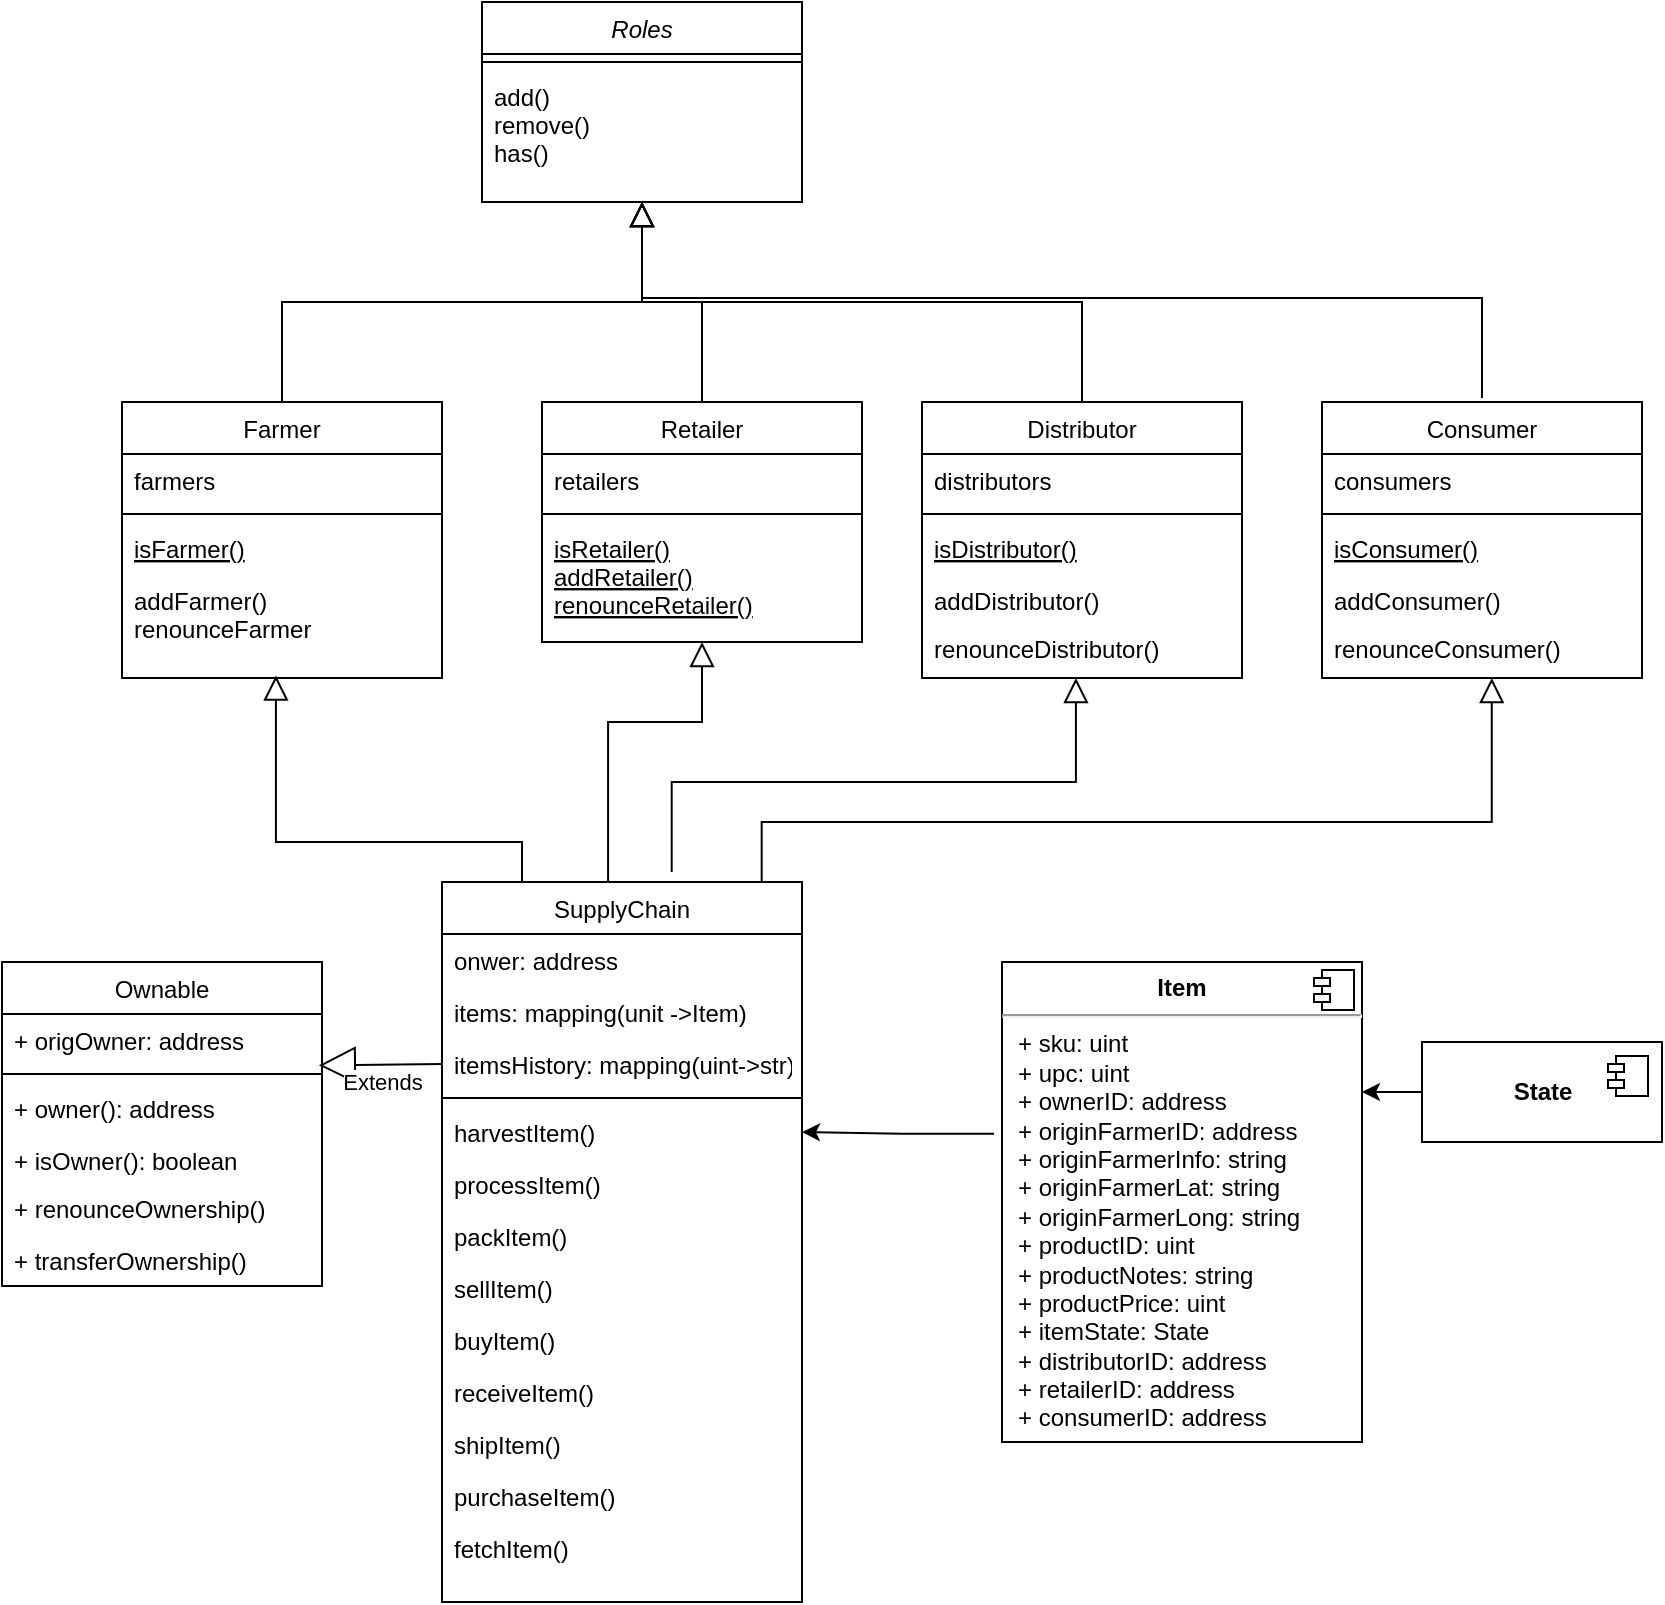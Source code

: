 <mxfile version="14.6.13" type="device"><diagram id="C5RBs43oDa-KdzZeNtuy" name="Class Diagram"><mxGraphModel dx="1915" dy="688" grid="1" gridSize="10" guides="1" tooltips="1" connect="1" arrows="1" fold="1" page="1" pageScale="1" pageWidth="827" pageHeight="1169" math="0" shadow="0"><root><mxCell id="WIyWlLk6GJQsqaUBKTNV-0"/><mxCell id="WIyWlLk6GJQsqaUBKTNV-1" parent="WIyWlLk6GJQsqaUBKTNV-0"/><mxCell id="zkfFHV4jXpPFQw0GAbJ--0" value="Roles" style="swimlane;fontStyle=2;align=center;verticalAlign=top;childLayout=stackLayout;horizontal=1;startSize=26;horizontalStack=0;resizeParent=1;resizeLast=0;collapsible=1;marginBottom=0;rounded=0;shadow=0;strokeWidth=1;" parent="WIyWlLk6GJQsqaUBKTNV-1" vertex="1"><mxGeometry x="220" y="70" width="160" height="100" as="geometry"><mxRectangle x="230" y="140" width="160" height="26" as="alternateBounds"/></mxGeometry></mxCell><mxCell id="zkfFHV4jXpPFQw0GAbJ--4" value="" style="line;html=1;strokeWidth=1;align=left;verticalAlign=middle;spacingTop=-1;spacingLeft=3;spacingRight=3;rotatable=0;labelPosition=right;points=[];portConstraint=eastwest;" parent="zkfFHV4jXpPFQw0GAbJ--0" vertex="1"><mxGeometry y="26" width="160" height="8" as="geometry"/></mxCell><mxCell id="zkfFHV4jXpPFQw0GAbJ--5" value="add()&#10;remove()&#10;has()" style="text;align=left;verticalAlign=top;spacingLeft=4;spacingRight=4;overflow=hidden;rotatable=0;points=[[0,0.5],[1,0.5]];portConstraint=eastwest;" parent="zkfFHV4jXpPFQw0GAbJ--0" vertex="1"><mxGeometry y="34" width="160" height="66" as="geometry"/></mxCell><mxCell id="zkfFHV4jXpPFQw0GAbJ--6" value="Farmer" style="swimlane;fontStyle=0;align=center;verticalAlign=top;childLayout=stackLayout;horizontal=1;startSize=26;horizontalStack=0;resizeParent=1;resizeLast=0;collapsible=1;marginBottom=0;rounded=0;shadow=0;strokeWidth=1;" parent="WIyWlLk6GJQsqaUBKTNV-1" vertex="1"><mxGeometry x="40" y="270" width="160" height="138" as="geometry"><mxRectangle x="130" y="380" width="160" height="26" as="alternateBounds"/></mxGeometry></mxCell><mxCell id="zkfFHV4jXpPFQw0GAbJ--7" value="farmers" style="text;align=left;verticalAlign=top;spacingLeft=4;spacingRight=4;overflow=hidden;rotatable=0;points=[[0,0.5],[1,0.5]];portConstraint=eastwest;" parent="zkfFHV4jXpPFQw0GAbJ--6" vertex="1"><mxGeometry y="26" width="160" height="26" as="geometry"/></mxCell><mxCell id="zkfFHV4jXpPFQw0GAbJ--9" value="" style="line;html=1;strokeWidth=1;align=left;verticalAlign=middle;spacingTop=-1;spacingLeft=3;spacingRight=3;rotatable=0;labelPosition=right;points=[];portConstraint=eastwest;" parent="zkfFHV4jXpPFQw0GAbJ--6" vertex="1"><mxGeometry y="52" width="160" height="8" as="geometry"/></mxCell><mxCell id="zkfFHV4jXpPFQw0GAbJ--10" value="isFarmer()&#10;" style="text;align=left;verticalAlign=top;spacingLeft=4;spacingRight=4;overflow=hidden;rotatable=0;points=[[0,0.5],[1,0.5]];portConstraint=eastwest;fontStyle=4" parent="zkfFHV4jXpPFQw0GAbJ--6" vertex="1"><mxGeometry y="60" width="160" height="26" as="geometry"/></mxCell><mxCell id="zkfFHV4jXpPFQw0GAbJ--11" value="addFarmer()&#10;renounceFarmer" style="text;align=left;verticalAlign=top;spacingLeft=4;spacingRight=4;overflow=hidden;rotatable=0;points=[[0,0.5],[1,0.5]];portConstraint=eastwest;" parent="zkfFHV4jXpPFQw0GAbJ--6" vertex="1"><mxGeometry y="86" width="160" height="44" as="geometry"/></mxCell><mxCell id="zkfFHV4jXpPFQw0GAbJ--12" value="" style="endArrow=block;endSize=10;endFill=0;shadow=0;strokeWidth=1;rounded=0;edgeStyle=elbowEdgeStyle;elbow=vertical;" parent="WIyWlLk6GJQsqaUBKTNV-1" source="zkfFHV4jXpPFQw0GAbJ--6" target="zkfFHV4jXpPFQw0GAbJ--0" edge="1"><mxGeometry width="160" relative="1" as="geometry"><mxPoint x="200" y="113" as="sourcePoint"/><mxPoint x="200" y="113" as="targetPoint"/></mxGeometry></mxCell><mxCell id="zkfFHV4jXpPFQw0GAbJ--13" value="Retailer" style="swimlane;fontStyle=0;align=center;verticalAlign=top;childLayout=stackLayout;horizontal=1;startSize=26;horizontalStack=0;resizeParent=1;resizeLast=0;collapsible=1;marginBottom=0;rounded=0;shadow=0;strokeWidth=1;" parent="WIyWlLk6GJQsqaUBKTNV-1" vertex="1"><mxGeometry x="250" y="270" width="160" height="120" as="geometry"><mxRectangle x="340" y="380" width="170" height="26" as="alternateBounds"/></mxGeometry></mxCell><mxCell id="zkfFHV4jXpPFQw0GAbJ--14" value="retailers" style="text;align=left;verticalAlign=top;spacingLeft=4;spacingRight=4;overflow=hidden;rotatable=0;points=[[0,0.5],[1,0.5]];portConstraint=eastwest;" parent="zkfFHV4jXpPFQw0GAbJ--13" vertex="1"><mxGeometry y="26" width="160" height="26" as="geometry"/></mxCell><mxCell id="zkfFHV4jXpPFQw0GAbJ--15" value="" style="line;html=1;strokeWidth=1;align=left;verticalAlign=middle;spacingTop=-1;spacingLeft=3;spacingRight=3;rotatable=0;labelPosition=right;points=[];portConstraint=eastwest;" parent="zkfFHV4jXpPFQw0GAbJ--13" vertex="1"><mxGeometry y="52" width="160" height="8" as="geometry"/></mxCell><mxCell id="txvYfk18kCgA9yhWplWt-0" value="isRetailer()&#10;addRetailer()&#10;renounceRetailer()" style="text;align=left;verticalAlign=top;spacingLeft=4;spacingRight=4;overflow=hidden;rotatable=0;points=[[0,0.5],[1,0.5]];portConstraint=eastwest;fontStyle=4" parent="zkfFHV4jXpPFQw0GAbJ--13" vertex="1"><mxGeometry y="60" width="160" height="50" as="geometry"/></mxCell><mxCell id="zkfFHV4jXpPFQw0GAbJ--16" value="" style="endArrow=block;endSize=10;endFill=0;shadow=0;strokeWidth=1;rounded=0;edgeStyle=elbowEdgeStyle;elbow=vertical;" parent="WIyWlLk6GJQsqaUBKTNV-1" source="zkfFHV4jXpPFQw0GAbJ--13" target="zkfFHV4jXpPFQw0GAbJ--0" edge="1"><mxGeometry width="160" relative="1" as="geometry"><mxPoint x="210" y="283" as="sourcePoint"/><mxPoint x="310" y="181" as="targetPoint"/></mxGeometry></mxCell><mxCell id="zkfFHV4jXpPFQw0GAbJ--17" value="SupplyChain" style="swimlane;fontStyle=0;align=center;verticalAlign=top;childLayout=stackLayout;horizontal=1;startSize=26;horizontalStack=0;resizeParent=1;resizeLast=0;collapsible=1;marginBottom=0;rounded=0;shadow=0;strokeWidth=1;" parent="WIyWlLk6GJQsqaUBKTNV-1" vertex="1"><mxGeometry x="200" y="510" width="180" height="360" as="geometry"><mxRectangle x="550" y="140" width="160" height="26" as="alternateBounds"/></mxGeometry></mxCell><mxCell id="zkfFHV4jXpPFQw0GAbJ--18" value="onwer: address" style="text;align=left;verticalAlign=top;spacingLeft=4;spacingRight=4;overflow=hidden;rotatable=0;points=[[0,0.5],[1,0.5]];portConstraint=eastwest;" parent="zkfFHV4jXpPFQw0GAbJ--17" vertex="1"><mxGeometry y="26" width="180" height="26" as="geometry"/></mxCell><mxCell id="zkfFHV4jXpPFQw0GAbJ--19" value="items: mapping(unit -&gt;Item)" style="text;align=left;verticalAlign=top;spacingLeft=4;spacingRight=4;overflow=hidden;rotatable=0;points=[[0,0.5],[1,0.5]];portConstraint=eastwest;rounded=0;shadow=0;html=0;" parent="zkfFHV4jXpPFQw0GAbJ--17" vertex="1"><mxGeometry y="52" width="180" height="26" as="geometry"/></mxCell><mxCell id="zkfFHV4jXpPFQw0GAbJ--20" value="itemsHistory: mapping(uint-&gt;str)&#10;" style="text;align=left;verticalAlign=top;spacingLeft=4;spacingRight=4;overflow=hidden;rotatable=0;points=[[0,0.5],[1,0.5]];portConstraint=eastwest;rounded=0;shadow=0;html=0;" parent="zkfFHV4jXpPFQw0GAbJ--17" vertex="1"><mxGeometry y="78" width="180" height="26" as="geometry"/></mxCell><mxCell id="zkfFHV4jXpPFQw0GAbJ--23" value="" style="line;html=1;strokeWidth=1;align=left;verticalAlign=middle;spacingTop=-1;spacingLeft=3;spacingRight=3;rotatable=0;labelPosition=right;points=[];portConstraint=eastwest;" parent="zkfFHV4jXpPFQw0GAbJ--17" vertex="1"><mxGeometry y="104" width="180" height="8" as="geometry"/></mxCell><mxCell id="zkfFHV4jXpPFQw0GAbJ--24" value="harvestItem()" style="text;align=left;verticalAlign=top;spacingLeft=4;spacingRight=4;overflow=hidden;rotatable=0;points=[[0,0.5],[1,0.5]];portConstraint=eastwest;" parent="zkfFHV4jXpPFQw0GAbJ--17" vertex="1"><mxGeometry y="112" width="180" height="26" as="geometry"/></mxCell><mxCell id="zkfFHV4jXpPFQw0GAbJ--25" value="processItem()&#10;" style="text;align=left;verticalAlign=top;spacingLeft=4;spacingRight=4;overflow=hidden;rotatable=0;points=[[0,0.5],[1,0.5]];portConstraint=eastwest;" parent="zkfFHV4jXpPFQw0GAbJ--17" vertex="1"><mxGeometry y="138" width="180" height="26" as="geometry"/></mxCell><mxCell id="txvYfk18kCgA9yhWplWt-4" value="packItem()" style="text;align=left;verticalAlign=top;spacingLeft=4;spacingRight=4;overflow=hidden;rotatable=0;points=[[0,0.5],[1,0.5]];portConstraint=eastwest;" parent="zkfFHV4jXpPFQw0GAbJ--17" vertex="1"><mxGeometry y="164" width="180" height="26" as="geometry"/></mxCell><mxCell id="txvYfk18kCgA9yhWplWt-6" value="sellItem()" style="text;align=left;verticalAlign=top;spacingLeft=4;spacingRight=4;overflow=hidden;rotatable=0;points=[[0,0.5],[1,0.5]];portConstraint=eastwest;" parent="zkfFHV4jXpPFQw0GAbJ--17" vertex="1"><mxGeometry y="190" width="180" height="26" as="geometry"/></mxCell><mxCell id="txvYfk18kCgA9yhWplWt-3" value="buyItem()" style="text;align=left;verticalAlign=top;spacingLeft=4;spacingRight=4;overflow=hidden;rotatable=0;points=[[0,0.5],[1,0.5]];portConstraint=eastwest;" parent="zkfFHV4jXpPFQw0GAbJ--17" vertex="1"><mxGeometry y="216" width="180" height="26" as="geometry"/></mxCell><mxCell id="txvYfk18kCgA9yhWplWt-9" value="receiveItem()" style="text;align=left;verticalAlign=top;spacingLeft=4;spacingRight=4;overflow=hidden;rotatable=0;points=[[0,0.5],[1,0.5]];portConstraint=eastwest;" parent="zkfFHV4jXpPFQw0GAbJ--17" vertex="1"><mxGeometry y="242" width="180" height="26" as="geometry"/></mxCell><mxCell id="txvYfk18kCgA9yhWplWt-7" value="shipItem()" style="text;align=left;verticalAlign=top;spacingLeft=4;spacingRight=4;overflow=hidden;rotatable=0;points=[[0,0.5],[1,0.5]];portConstraint=eastwest;" parent="zkfFHV4jXpPFQw0GAbJ--17" vertex="1"><mxGeometry y="268" width="180" height="26" as="geometry"/></mxCell><mxCell id="txvYfk18kCgA9yhWplWt-10" value="purchaseItem()" style="text;align=left;verticalAlign=top;spacingLeft=4;spacingRight=4;overflow=hidden;rotatable=0;points=[[0,0.5],[1,0.5]];portConstraint=eastwest;" parent="zkfFHV4jXpPFQw0GAbJ--17" vertex="1"><mxGeometry y="294" width="180" height="26" as="geometry"/></mxCell><mxCell id="FZE4uS7M1OhWWH8o7rZO-0" value="Distributor" style="swimlane;fontStyle=0;align=center;verticalAlign=top;childLayout=stackLayout;horizontal=1;startSize=26;horizontalStack=0;resizeParent=1;resizeLast=0;collapsible=1;marginBottom=0;rounded=0;shadow=0;strokeWidth=1;" parent="WIyWlLk6GJQsqaUBKTNV-1" vertex="1"><mxGeometry x="440" y="270" width="160" height="138" as="geometry"><mxRectangle x="130" y="380" width="160" height="26" as="alternateBounds"/></mxGeometry></mxCell><mxCell id="FZE4uS7M1OhWWH8o7rZO-1" value="distributors" style="text;align=left;verticalAlign=top;spacingLeft=4;spacingRight=4;overflow=hidden;rotatable=0;points=[[0,0.5],[1,0.5]];portConstraint=eastwest;" parent="FZE4uS7M1OhWWH8o7rZO-0" vertex="1"><mxGeometry y="26" width="160" height="26" as="geometry"/></mxCell><mxCell id="FZE4uS7M1OhWWH8o7rZO-3" value="" style="line;html=1;strokeWidth=1;align=left;verticalAlign=middle;spacingTop=-1;spacingLeft=3;spacingRight=3;rotatable=0;labelPosition=right;points=[];portConstraint=eastwest;" parent="FZE4uS7M1OhWWH8o7rZO-0" vertex="1"><mxGeometry y="52" width="160" height="8" as="geometry"/></mxCell><mxCell id="FZE4uS7M1OhWWH8o7rZO-4" value="isDistributor()" style="text;align=left;verticalAlign=top;spacingLeft=4;spacingRight=4;overflow=hidden;rotatable=0;points=[[0,0.5],[1,0.5]];portConstraint=eastwest;fontStyle=4" parent="FZE4uS7M1OhWWH8o7rZO-0" vertex="1"><mxGeometry y="60" width="160" height="26" as="geometry"/></mxCell><mxCell id="FZE4uS7M1OhWWH8o7rZO-5" value="addDistributor()" style="text;align=left;verticalAlign=top;spacingLeft=4;spacingRight=4;overflow=hidden;rotatable=0;points=[[0,0.5],[1,0.5]];portConstraint=eastwest;" parent="FZE4uS7M1OhWWH8o7rZO-0" vertex="1"><mxGeometry y="86" width="160" height="26" as="geometry"/></mxCell><mxCell id="FZE4uS7M1OhWWH8o7rZO-7" value="" style="endArrow=block;endSize=10;endFill=0;shadow=0;strokeWidth=1;rounded=0;edgeStyle=elbowEdgeStyle;elbow=vertical;exitX=0.5;exitY=0;exitDx=0;exitDy=0;" parent="WIyWlLk6GJQsqaUBKTNV-1" source="FZE4uS7M1OhWWH8o7rZO-0" edge="1"><mxGeometry width="160" relative="1" as="geometry"><mxPoint x="600" y="262" as="sourcePoint"/><mxPoint x="300" y="170" as="targetPoint"/><Array as="points"><mxPoint x="450" y="220"/></Array></mxGeometry></mxCell><mxCell id="FZE4uS7M1OhWWH8o7rZO-8" value="Consumer" style="swimlane;fontStyle=0;align=center;verticalAlign=top;childLayout=stackLayout;horizontal=1;startSize=26;horizontalStack=0;resizeParent=1;resizeLast=0;collapsible=1;marginBottom=0;rounded=0;shadow=0;strokeWidth=1;" parent="WIyWlLk6GJQsqaUBKTNV-1" vertex="1"><mxGeometry x="640" y="270" width="160" height="138" as="geometry"><mxRectangle x="130" y="380" width="160" height="26" as="alternateBounds"/></mxGeometry></mxCell><mxCell id="FZE4uS7M1OhWWH8o7rZO-9" value="consumers" style="text;align=left;verticalAlign=top;spacingLeft=4;spacingRight=4;overflow=hidden;rotatable=0;points=[[0,0.5],[1,0.5]];portConstraint=eastwest;" parent="FZE4uS7M1OhWWH8o7rZO-8" vertex="1"><mxGeometry y="26" width="160" height="26" as="geometry"/></mxCell><mxCell id="FZE4uS7M1OhWWH8o7rZO-11" value="" style="line;html=1;strokeWidth=1;align=left;verticalAlign=middle;spacingTop=-1;spacingLeft=3;spacingRight=3;rotatable=0;labelPosition=right;points=[];portConstraint=eastwest;" parent="FZE4uS7M1OhWWH8o7rZO-8" vertex="1"><mxGeometry y="52" width="160" height="8" as="geometry"/></mxCell><mxCell id="FZE4uS7M1OhWWH8o7rZO-12" value="isConsumer()" style="text;align=left;verticalAlign=top;spacingLeft=4;spacingRight=4;overflow=hidden;rotatable=0;points=[[0,0.5],[1,0.5]];portConstraint=eastwest;fontStyle=4" parent="FZE4uS7M1OhWWH8o7rZO-8" vertex="1"><mxGeometry y="60" width="160" height="26" as="geometry"/></mxCell><mxCell id="FZE4uS7M1OhWWH8o7rZO-13" value="addConsumer()" style="text;align=left;verticalAlign=top;spacingLeft=4;spacingRight=4;overflow=hidden;rotatable=0;points=[[0,0.5],[1,0.5]];portConstraint=eastwest;" parent="FZE4uS7M1OhWWH8o7rZO-8" vertex="1"><mxGeometry y="86" width="160" height="26" as="geometry"/></mxCell><mxCell id="FZE4uS7M1OhWWH8o7rZO-14" value="" style="endArrow=block;endSize=10;endFill=0;shadow=0;strokeWidth=1;rounded=0;edgeStyle=elbowEdgeStyle;elbow=vertical;exitX=0.5;exitY=0;exitDx=0;exitDy=0;" parent="WIyWlLk6GJQsqaUBKTNV-1" edge="1"><mxGeometry width="160" relative="1" as="geometry"><mxPoint x="720" y="268" as="sourcePoint"/><mxPoint x="300" y="170" as="targetPoint"/><Array as="points"><mxPoint x="650" y="218"/></Array></mxGeometry></mxCell><mxCell id="FZE4uS7M1OhWWH8o7rZO-15" value="" style="endArrow=block;endSize=10;endFill=0;shadow=0;strokeWidth=1;rounded=0;edgeStyle=elbowEdgeStyle;elbow=vertical;entryX=0.481;entryY=1.154;entryDx=0;entryDy=0;entryPerimeter=0;" parent="WIyWlLk6GJQsqaUBKTNV-1" target="zkfFHV4jXpPFQw0GAbJ--11" edge="1"><mxGeometry width="160" relative="1" as="geometry"><mxPoint x="240" y="510" as="sourcePoint"/><mxPoint x="210" y="408" as="targetPoint"/><Array as="points"><mxPoint x="180" y="490"/></Array></mxGeometry></mxCell><mxCell id="FZE4uS7M1OhWWH8o7rZO-16" value="" style="endArrow=block;endSize=10;endFill=0;shadow=0;strokeWidth=1;rounded=0;edgeStyle=elbowEdgeStyle;elbow=vertical;entryX=0.5;entryY=1;entryDx=0;entryDy=0;" parent="WIyWlLk6GJQsqaUBKTNV-1" target="zkfFHV4jXpPFQw0GAbJ--13" edge="1"><mxGeometry width="160" relative="1" as="geometry"><mxPoint x="283.04" y="510" as="sourcePoint"/><mxPoint x="160.0" y="412.004" as="targetPoint"/><Array as="points"><mxPoint x="310" y="430"/></Array></mxGeometry></mxCell><mxCell id="FZE4uS7M1OhWWH8o7rZO-17" value="" style="endArrow=block;endSize=10;endFill=0;shadow=0;strokeWidth=1;rounded=0;edgeStyle=elbowEdgeStyle;elbow=vertical;entryX=0.5;entryY=1;entryDx=0;entryDy=0;exitX=0.638;exitY=-0.014;exitDx=0;exitDy=0;exitPerimeter=0;" parent="WIyWlLk6GJQsqaUBKTNV-1" source="zkfFHV4jXpPFQw0GAbJ--17" edge="1"><mxGeometry width="160" relative="1" as="geometry"><mxPoint x="340" y="498" as="sourcePoint"/><mxPoint x="516.96" y="408" as="targetPoint"/><Array as="points"><mxPoint x="420" y="460"/></Array></mxGeometry></mxCell><mxCell id="FZE4uS7M1OhWWH8o7rZO-18" value="" style="endArrow=block;endSize=10;endFill=0;shadow=0;strokeWidth=1;rounded=0;edgeStyle=elbowEdgeStyle;elbow=vertical;entryX=0.5;entryY=1;entryDx=0;entryDy=0;exitX=0.888;exitY=0;exitDx=0;exitDy=0;exitPerimeter=0;" parent="WIyWlLk6GJQsqaUBKTNV-1" source="zkfFHV4jXpPFQw0GAbJ--17" edge="1"><mxGeometry width="160" relative="1" as="geometry"><mxPoint x="530.0" y="506.976" as="sourcePoint"/><mxPoint x="724.88" y="408" as="targetPoint"/><Array as="points"><mxPoint x="540" y="480"/></Array></mxGeometry></mxCell><mxCell id="txvYfk18kCgA9yhWplWt-1" value="renounceDistributor()" style="text;align=left;verticalAlign=top;spacingLeft=4;spacingRight=4;overflow=hidden;rotatable=0;points=[[0,0.5],[1,0.5]];portConstraint=eastwest;" parent="WIyWlLk6GJQsqaUBKTNV-1" vertex="1"><mxGeometry x="440" y="380" width="160" height="26" as="geometry"/></mxCell><mxCell id="txvYfk18kCgA9yhWplWt-2" value="renounceConsumer()" style="text;align=left;verticalAlign=top;spacingLeft=4;spacingRight=4;overflow=hidden;rotatable=0;points=[[0,0.5],[1,0.5]];portConstraint=eastwest;" parent="WIyWlLk6GJQsqaUBKTNV-1" vertex="1"><mxGeometry x="640" y="380" width="160" height="26" as="geometry"/></mxCell><mxCell id="txvYfk18kCgA9yhWplWt-8" value="fetchItem()" style="text;align=left;verticalAlign=top;spacingLeft=4;spacingRight=4;overflow=hidden;rotatable=0;points=[[0,0.5],[1,0.5]];portConstraint=eastwest;" parent="WIyWlLk6GJQsqaUBKTNV-1" vertex="1"><mxGeometry x="200" y="830" width="160" height="20" as="geometry"/></mxCell><mxCell id="txvYfk18kCgA9yhWplWt-13" style="edgeStyle=orthogonalEdgeStyle;rounded=0;orthogonalLoop=1;jettySize=auto;html=1;entryX=1;entryY=0.5;entryDx=0;entryDy=0;exitX=-0.022;exitY=0.358;exitDx=0;exitDy=0;exitPerimeter=0;" parent="WIyWlLk6GJQsqaUBKTNV-1" source="txvYfk18kCgA9yhWplWt-14" target="zkfFHV4jXpPFQw0GAbJ--24" edge="1"><mxGeometry relative="1" as="geometry"><mxPoint x="500" y="625" as="sourcePoint"/></mxGeometry></mxCell><mxCell id="txvYfk18kCgA9yhWplWt-14" value="&lt;p style=&quot;margin: 0px ; margin-top: 6px ; text-align: center&quot;&gt;&lt;b&gt;Item&lt;/b&gt;&lt;/p&gt;&lt;hr&gt;&lt;p style=&quot;margin: 0px ; margin-left: 8px&quot;&gt;+ sku: uint&lt;br&gt;+ upc: uint&lt;/p&gt;&lt;p style=&quot;margin: 0px ; margin-left: 8px&quot;&gt;+ ownerID: address&lt;/p&gt;&lt;p style=&quot;margin: 0px ; margin-left: 8px&quot;&gt;+ originFarmerID: address&lt;/p&gt;&lt;p style=&quot;margin: 0px ; margin-left: 8px&quot;&gt;+ originFarmerInfo: string&lt;/p&gt;&lt;p style=&quot;margin: 0px ; margin-left: 8px&quot;&gt;+ originFarmerLat: string&lt;/p&gt;&lt;p style=&quot;margin: 0px ; margin-left: 8px&quot;&gt;+ originFarmerLong: string&lt;/p&gt;&lt;p style=&quot;margin: 0px ; margin-left: 8px&quot;&gt;+ productID: uint&lt;/p&gt;&lt;p style=&quot;margin: 0px ; margin-left: 8px&quot;&gt;+ productNotes: string&lt;/p&gt;&lt;p style=&quot;margin: 0px ; margin-left: 8px&quot;&gt;+ productPrice: uint&lt;/p&gt;&lt;p style=&quot;margin: 0px ; margin-left: 8px&quot;&gt;+ itemState: State&lt;/p&gt;&lt;p style=&quot;margin: 0px ; margin-left: 8px&quot;&gt;+ distributorID: address&lt;/p&gt;&lt;p style=&quot;margin: 0px ; margin-left: 8px&quot;&gt;+ retailerID: address&lt;/p&gt;&lt;p style=&quot;margin: 0px ; margin-left: 8px&quot;&gt;+ consumerID: address&lt;/p&gt;&lt;p style=&quot;margin: 0px ; margin-left: 8px&quot;&gt;&lt;br&gt;&lt;/p&gt;&lt;p style=&quot;margin: 0px ; margin-left: 8px&quot;&gt;&lt;br&gt;&lt;/p&gt;" style="align=left;overflow=fill;html=1;dropTarget=0;" parent="WIyWlLk6GJQsqaUBKTNV-1" vertex="1"><mxGeometry x="480" y="550" width="180" height="240" as="geometry"/></mxCell><mxCell id="txvYfk18kCgA9yhWplWt-15" value="" style="shape=component;jettyWidth=8;jettyHeight=4;" parent="txvYfk18kCgA9yhWplWt-14" vertex="1"><mxGeometry x="1" width="20" height="20" relative="1" as="geometry"><mxPoint x="-24" y="4" as="offset"/></mxGeometry></mxCell><mxCell id="txvYfk18kCgA9yhWplWt-23" style="edgeStyle=orthogonalEdgeStyle;rounded=0;orthogonalLoop=1;jettySize=auto;html=1;exitX=0;exitY=0.5;exitDx=0;exitDy=0;" parent="WIyWlLk6GJQsqaUBKTNV-1" source="txvYfk18kCgA9yhWplWt-21" edge="1"><mxGeometry relative="1" as="geometry"><mxPoint x="660" y="615" as="targetPoint"/></mxGeometry></mxCell><mxCell id="txvYfk18kCgA9yhWplWt-21" value="&lt;b&gt;State&lt;/b&gt;" style="html=1;dropTarget=0;" parent="WIyWlLk6GJQsqaUBKTNV-1" vertex="1"><mxGeometry x="690" y="590" width="120" height="50" as="geometry"/></mxCell><mxCell id="txvYfk18kCgA9yhWplWt-22" value="" style="shape=module;jettyWidth=8;jettyHeight=4;" parent="txvYfk18kCgA9yhWplWt-21" vertex="1"><mxGeometry x="1" width="20" height="20" relative="1" as="geometry"><mxPoint x="-27" y="7" as="offset"/></mxGeometry></mxCell><mxCell id="lhbS05iGQ8CoJScVuDo6-0" value="Ownable" style="swimlane;fontStyle=0;align=center;verticalAlign=top;childLayout=stackLayout;horizontal=1;startSize=26;horizontalStack=0;resizeParent=1;resizeParentMax=0;resizeLast=0;collapsible=1;marginBottom=0;" vertex="1" parent="WIyWlLk6GJQsqaUBKTNV-1"><mxGeometry x="-20" y="550" width="160" height="162" as="geometry"/></mxCell><mxCell id="lhbS05iGQ8CoJScVuDo6-1" value="+ origOwner: address" style="text;strokeColor=none;fillColor=none;align=left;verticalAlign=top;spacingLeft=4;spacingRight=4;overflow=hidden;rotatable=0;points=[[0,0.5],[1,0.5]];portConstraint=eastwest;" vertex="1" parent="lhbS05iGQ8CoJScVuDo6-0"><mxGeometry y="26" width="160" height="26" as="geometry"/></mxCell><mxCell id="lhbS05iGQ8CoJScVuDo6-2" value="" style="line;strokeWidth=1;fillColor=none;align=left;verticalAlign=middle;spacingTop=-1;spacingLeft=3;spacingRight=3;rotatable=0;labelPosition=right;points=[];portConstraint=eastwest;" vertex="1" parent="lhbS05iGQ8CoJScVuDo6-0"><mxGeometry y="52" width="160" height="8" as="geometry"/></mxCell><mxCell id="lhbS05iGQ8CoJScVuDo6-3" value="+ owner(): address" style="text;strokeColor=none;fillColor=none;align=left;verticalAlign=top;spacingLeft=4;spacingRight=4;overflow=hidden;rotatable=0;points=[[0,0.5],[1,0.5]];portConstraint=eastwest;" vertex="1" parent="lhbS05iGQ8CoJScVuDo6-0"><mxGeometry y="60" width="160" height="26" as="geometry"/></mxCell><mxCell id="lhbS05iGQ8CoJScVuDo6-7" value="+ isOwner(): boolean" style="text;strokeColor=none;fillColor=none;align=left;verticalAlign=top;spacingLeft=4;spacingRight=4;overflow=hidden;rotatable=0;points=[[0,0.5],[1,0.5]];portConstraint=eastwest;" vertex="1" parent="lhbS05iGQ8CoJScVuDo6-0"><mxGeometry y="86" width="160" height="24" as="geometry"/></mxCell><mxCell id="lhbS05iGQ8CoJScVuDo6-8" value="+ renounceOwnership()" style="text;strokeColor=none;fillColor=none;align=left;verticalAlign=top;spacingLeft=4;spacingRight=4;overflow=hidden;rotatable=0;points=[[0,0.5],[1,0.5]];portConstraint=eastwest;" vertex="1" parent="lhbS05iGQ8CoJScVuDo6-0"><mxGeometry y="110" width="160" height="26" as="geometry"/></mxCell><mxCell id="lhbS05iGQ8CoJScVuDo6-9" value="+ transferOwnership()" style="text;strokeColor=none;fillColor=none;align=left;verticalAlign=top;spacingLeft=4;spacingRight=4;overflow=hidden;rotatable=0;points=[[0,0.5],[1,0.5]];portConstraint=eastwest;" vertex="1" parent="lhbS05iGQ8CoJScVuDo6-0"><mxGeometry y="136" width="160" height="26" as="geometry"/></mxCell><mxCell id="lhbS05iGQ8CoJScVuDo6-6" value="Extends" style="endArrow=block;endSize=16;endFill=0;html=1;entryX=0.99;entryY=0.987;entryDx=0;entryDy=0;entryPerimeter=0;exitX=0;exitY=0.5;exitDx=0;exitDy=0;" edge="1" parent="WIyWlLk6GJQsqaUBKTNV-1" source="zkfFHV4jXpPFQw0GAbJ--20" target="lhbS05iGQ8CoJScVuDo6-1"><mxGeometry x="-0.023" y="9" width="160" relative="1" as="geometry"><mxPoint x="140" y="600.5" as="sourcePoint"/><mxPoint x="200" y="601" as="targetPoint"/><mxPoint as="offset"/></mxGeometry></mxCell></root></mxGraphModel></diagram></mxfile>